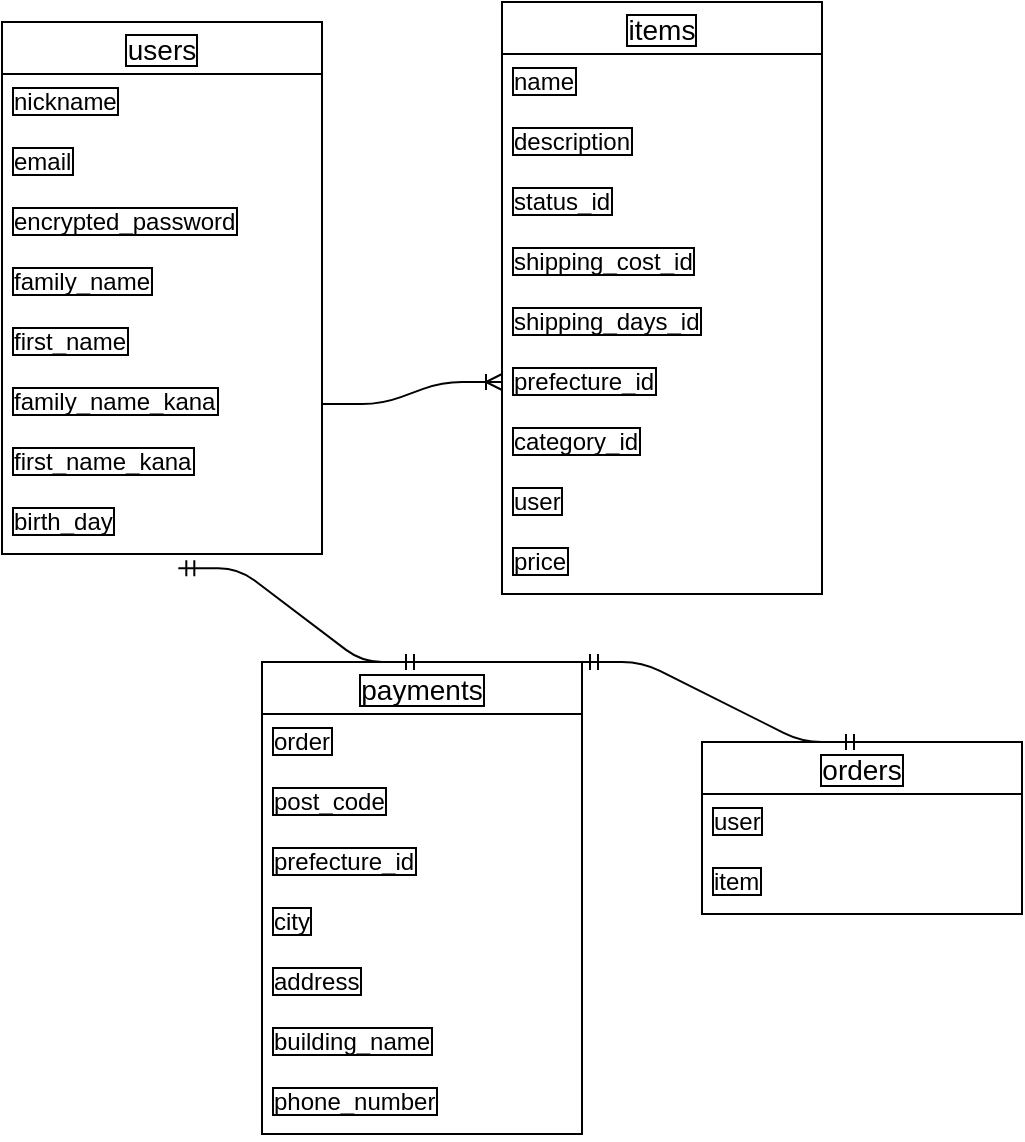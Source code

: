 <mxfile>
    <diagram id="GW2nV3Zrj2M_CAAT7f1R" name="ページ1">
        <mxGraphModel dx="476" dy="520" grid="1" gridSize="10" guides="1" tooltips="1" connect="1" arrows="1" fold="1" page="1" pageScale="1" pageWidth="827" pageHeight="1169" math="0" shadow="0">
            <root>
                <mxCell id="0"/>
                <mxCell id="1" parent="0"/>
                <mxCell id="263" value="users" style="swimlane;fontStyle=0;childLayout=stackLayout;horizontal=1;startSize=26;horizontalStack=0;resizeParent=1;resizeParentMax=0;resizeLast=0;collapsible=1;marginBottom=0;align=center;fontSize=14;labelBorderColor=default;" parent="1" vertex="1">
                    <mxGeometry x="110" y="360" width="160" height="266" as="geometry"/>
                </mxCell>
                <mxCell id="265" value="nickname" style="text;strokeColor=none;fillColor=none;spacingLeft=4;spacingRight=4;overflow=hidden;rotatable=0;points=[[0,0.5],[1,0.5]];portConstraint=eastwest;fontSize=12;labelBorderColor=default;" parent="263" vertex="1">
                    <mxGeometry y="26" width="160" height="30" as="geometry"/>
                </mxCell>
                <mxCell id="266" value="email" style="text;strokeColor=none;fillColor=none;spacingLeft=4;spacingRight=4;overflow=hidden;rotatable=0;points=[[0,0.5],[1,0.5]];portConstraint=eastwest;fontSize=12;labelBorderColor=default;" parent="263" vertex="1">
                    <mxGeometry y="56" width="160" height="30" as="geometry"/>
                </mxCell>
                <mxCell id="269" value="encrypted_password" style="text;strokeColor=none;fillColor=none;spacingLeft=4;spacingRight=4;overflow=hidden;rotatable=0;points=[[0,0.5],[1,0.5]];portConstraint=eastwest;fontSize=12;labelBorderColor=default;" parent="263" vertex="1">
                    <mxGeometry y="86" width="160" height="30" as="geometry"/>
                </mxCell>
                <mxCell id="271" value="family_name" style="text;strokeColor=none;fillColor=none;spacingLeft=4;spacingRight=4;overflow=hidden;rotatable=0;points=[[0,0.5],[1,0.5]];portConstraint=eastwest;fontSize=12;labelBorderColor=default;" parent="263" vertex="1">
                    <mxGeometry y="116" width="160" height="30" as="geometry"/>
                </mxCell>
                <mxCell id="285" value="first_name" style="text;strokeColor=none;fillColor=none;spacingLeft=4;spacingRight=4;overflow=hidden;rotatable=0;points=[[0,0.5],[1,0.5]];portConstraint=eastwest;fontSize=12;labelBorderColor=default;" parent="263" vertex="1">
                    <mxGeometry y="146" width="160" height="30" as="geometry"/>
                </mxCell>
                <mxCell id="286" value="family_name_kana" style="text;strokeColor=none;fillColor=none;spacingLeft=4;spacingRight=4;overflow=hidden;rotatable=0;points=[[0,0.5],[1,0.5]];portConstraint=eastwest;fontSize=12;labelBorderColor=default;" parent="263" vertex="1">
                    <mxGeometry y="176" width="160" height="30" as="geometry"/>
                </mxCell>
                <mxCell id="287" value="first_name_kana" style="text;strokeColor=none;fillColor=none;spacingLeft=4;spacingRight=4;overflow=hidden;rotatable=0;points=[[0,0.5],[1,0.5]];portConstraint=eastwest;fontSize=12;labelBorderColor=default;" parent="263" vertex="1">
                    <mxGeometry y="206" width="160" height="30" as="geometry"/>
                </mxCell>
                <mxCell id="288" value="birth_day" style="text;strokeColor=none;fillColor=none;spacingLeft=4;spacingRight=4;overflow=hidden;rotatable=0;points=[[0,0.5],[1,0.5]];portConstraint=eastwest;fontSize=12;labelBorderColor=default;" parent="263" vertex="1">
                    <mxGeometry y="236" width="160" height="30" as="geometry"/>
                </mxCell>
                <mxCell id="272" value="items" style="swimlane;fontStyle=0;childLayout=stackLayout;horizontal=1;startSize=26;horizontalStack=0;resizeParent=1;resizeParentMax=0;resizeLast=0;collapsible=1;marginBottom=0;align=center;fontSize=14;labelBorderColor=default;" parent="1" vertex="1">
                    <mxGeometry x="360" y="350" width="160" height="296" as="geometry"/>
                </mxCell>
                <mxCell id="273" value="name" style="text;strokeColor=none;fillColor=none;spacingLeft=4;spacingRight=4;overflow=hidden;rotatable=0;points=[[0,0.5],[1,0.5]];portConstraint=eastwest;fontSize=12;labelBorderColor=default;" parent="272" vertex="1">
                    <mxGeometry y="26" width="160" height="30" as="geometry"/>
                </mxCell>
                <mxCell id="275" value="description" style="text;strokeColor=none;fillColor=none;spacingLeft=4;spacingRight=4;overflow=hidden;rotatable=0;points=[[0,0.5],[1,0.5]];portConstraint=eastwest;fontSize=12;labelBorderColor=default;" parent="272" vertex="1">
                    <mxGeometry y="56" width="160" height="30" as="geometry"/>
                </mxCell>
                <mxCell id="276" value="status_id" style="text;strokeColor=none;fillColor=none;spacingLeft=4;spacingRight=4;overflow=hidden;rotatable=0;points=[[0,0.5],[1,0.5]];portConstraint=eastwest;fontSize=12;labelBorderColor=default;" parent="272" vertex="1">
                    <mxGeometry y="86" width="160" height="30" as="geometry"/>
                </mxCell>
                <mxCell id="292" value="shipping_cost_id" style="text;strokeColor=none;fillColor=none;spacingLeft=4;spacingRight=4;overflow=hidden;rotatable=0;points=[[0,0.5],[1,0.5]];portConstraint=eastwest;fontSize=12;labelBorderColor=default;" parent="272" vertex="1">
                    <mxGeometry y="116" width="160" height="30" as="geometry"/>
                </mxCell>
                <mxCell id="293" value="shipping_days_id" style="text;strokeColor=none;fillColor=none;spacingLeft=4;spacingRight=4;overflow=hidden;rotatable=0;points=[[0,0.5],[1,0.5]];portConstraint=eastwest;fontSize=12;labelBorderColor=default;" parent="272" vertex="1">
                    <mxGeometry y="146" width="160" height="30" as="geometry"/>
                </mxCell>
                <mxCell id="294" value="prefecture_id" style="text;strokeColor=none;fillColor=none;spacingLeft=4;spacingRight=4;overflow=hidden;rotatable=0;points=[[0,0.5],[1,0.5]];portConstraint=eastwest;fontSize=12;labelBorderColor=default;" parent="272" vertex="1">
                    <mxGeometry y="176" width="160" height="30" as="geometry"/>
                </mxCell>
                <mxCell id="295" value="category_id" style="text;strokeColor=none;fillColor=none;spacingLeft=4;spacingRight=4;overflow=hidden;rotatable=0;points=[[0,0.5],[1,0.5]];portConstraint=eastwest;fontSize=12;labelBorderColor=default;" parent="272" vertex="1">
                    <mxGeometry y="206" width="160" height="30" as="geometry"/>
                </mxCell>
                <mxCell id="297" value="user" style="text;strokeColor=none;fillColor=none;spacingLeft=4;spacingRight=4;overflow=hidden;rotatable=0;points=[[0,0.5],[1,0.5]];portConstraint=eastwest;fontSize=12;labelBorderColor=default;" parent="272" vertex="1">
                    <mxGeometry y="236" width="160" height="30" as="geometry"/>
                </mxCell>
                <mxCell id="334" value="price" style="text;strokeColor=none;fillColor=none;spacingLeft=4;spacingRight=4;overflow=hidden;rotatable=0;points=[[0,0.5],[1,0.5]];portConstraint=eastwest;fontSize=12;labelBorderColor=default;" parent="272" vertex="1">
                    <mxGeometry y="266" width="160" height="30" as="geometry"/>
                </mxCell>
                <mxCell id="281" value="payments" style="swimlane;fontStyle=0;childLayout=stackLayout;horizontal=1;startSize=26;horizontalStack=0;resizeParent=1;resizeParentMax=0;resizeLast=0;collapsible=1;marginBottom=0;align=center;fontSize=14;labelBorderColor=default;" parent="1" vertex="1">
                    <mxGeometry x="240" y="680" width="160" height="236" as="geometry"/>
                </mxCell>
                <mxCell id="298" value="order" style="text;strokeColor=none;fillColor=none;spacingLeft=4;spacingRight=4;overflow=hidden;rotatable=0;points=[[0,0.5],[1,0.5]];portConstraint=eastwest;fontSize=12;labelBorderColor=default;" parent="281" vertex="1">
                    <mxGeometry y="26" width="160" height="30" as="geometry"/>
                </mxCell>
                <mxCell id="299" value="post_code" style="text;strokeColor=none;fillColor=none;spacingLeft=4;spacingRight=4;overflow=hidden;rotatable=0;points=[[0,0.5],[1,0.5]];portConstraint=eastwest;fontSize=12;labelBorderColor=default;" parent="281" vertex="1">
                    <mxGeometry y="56" width="160" height="30" as="geometry"/>
                </mxCell>
                <mxCell id="300" value="prefecture_id" style="text;strokeColor=none;fillColor=none;spacingLeft=4;spacingRight=4;overflow=hidden;rotatable=0;points=[[0,0.5],[1,0.5]];portConstraint=eastwest;fontSize=12;labelBorderColor=default;" parent="281" vertex="1">
                    <mxGeometry y="86" width="160" height="30" as="geometry"/>
                </mxCell>
                <mxCell id="301" value="city" style="text;strokeColor=none;fillColor=none;spacingLeft=4;spacingRight=4;overflow=hidden;rotatable=0;points=[[0,0.5],[1,0.5]];portConstraint=eastwest;fontSize=12;labelBorderColor=default;" parent="281" vertex="1">
                    <mxGeometry y="116" width="160" height="30" as="geometry"/>
                </mxCell>
                <mxCell id="302" value="address" style="text;strokeColor=none;fillColor=none;spacingLeft=4;spacingRight=4;overflow=hidden;rotatable=0;points=[[0,0.5],[1,0.5]];portConstraint=eastwest;fontSize=12;labelBorderColor=default;" parent="281" vertex="1">
                    <mxGeometry y="146" width="160" height="30" as="geometry"/>
                </mxCell>
                <mxCell id="303" value="building_name" style="text;strokeColor=none;fillColor=none;spacingLeft=4;spacingRight=4;overflow=hidden;rotatable=0;points=[[0,0.5],[1,0.5]];portConstraint=eastwest;fontSize=12;labelBorderColor=default;" parent="281" vertex="1">
                    <mxGeometry y="176" width="160" height="30" as="geometry"/>
                </mxCell>
                <mxCell id="304" value="phone_number" style="text;strokeColor=none;fillColor=none;spacingLeft=4;spacingRight=4;overflow=hidden;rotatable=0;points=[[0,0.5],[1,0.5]];portConstraint=eastwest;fontSize=12;labelBorderColor=default;" parent="281" vertex="1">
                    <mxGeometry y="206" width="160" height="30" as="geometry"/>
                </mxCell>
                <mxCell id="325" value="" style="edgeStyle=entityRelationEdgeStyle;fontSize=12;html=1;endArrow=ERoneToMany;exitX=1;exitY=0.5;exitDx=0;exitDy=0;" parent="1" source="286" edge="1">
                    <mxGeometry width="100" height="100" relative="1" as="geometry">
                        <mxPoint x="260" y="640" as="sourcePoint"/>
                        <mxPoint x="360" y="540" as="targetPoint"/>
                    </mxGeometry>
                </mxCell>
                <mxCell id="327" value="" style="edgeStyle=entityRelationEdgeStyle;fontSize=12;html=1;endArrow=ERmandOne;startArrow=ERmandOne;exitX=0.5;exitY=0;exitDx=0;exitDy=0;entryX=0.551;entryY=1.236;entryDx=0;entryDy=0;entryPerimeter=0;" parent="1" source="281" target="288" edge="1">
                    <mxGeometry width="100" height="100" relative="1" as="geometry">
                        <mxPoint x="420" y="730" as="sourcePoint"/>
                        <mxPoint x="270" y="671" as="targetPoint"/>
                    </mxGeometry>
                </mxCell>
                <mxCell id="328" value="orders" style="swimlane;fontStyle=0;childLayout=stackLayout;horizontal=1;startSize=26;horizontalStack=0;resizeParent=1;resizeParentMax=0;resizeLast=0;collapsible=1;marginBottom=0;align=center;fontSize=14;labelBorderColor=default;" parent="1" vertex="1">
                    <mxGeometry x="460" y="720" width="160" height="86" as="geometry"/>
                </mxCell>
                <mxCell id="330" value="user" style="text;strokeColor=none;fillColor=none;spacingLeft=4;spacingRight=4;overflow=hidden;rotatable=0;points=[[0,0.5],[1,0.5]];portConstraint=eastwest;fontSize=12;labelBorderColor=default;" parent="328" vertex="1">
                    <mxGeometry y="26" width="160" height="30" as="geometry"/>
                </mxCell>
                <mxCell id="332" value="item" style="text;strokeColor=none;fillColor=none;spacingLeft=4;spacingRight=4;overflow=hidden;rotatable=0;points=[[0,0.5],[1,0.5]];portConstraint=eastwest;fontSize=12;labelBorderColor=default;" parent="328" vertex="1">
                    <mxGeometry y="56" width="160" height="30" as="geometry"/>
                </mxCell>
                <mxCell id="333" value="" style="edgeStyle=entityRelationEdgeStyle;fontSize=12;html=1;endArrow=ERmandOne;startArrow=ERmandOne;entryX=0.5;entryY=0;entryDx=0;entryDy=0;exitX=1;exitY=0;exitDx=0;exitDy=0;" parent="1" source="281" target="328" edge="1">
                    <mxGeometry width="100" height="100" relative="1" as="geometry">
                        <mxPoint x="210" y="700" as="sourcePoint"/>
                        <mxPoint x="310" y="600" as="targetPoint"/>
                    </mxGeometry>
                </mxCell>
            </root>
        </mxGraphModel>
    </diagram>
</mxfile>